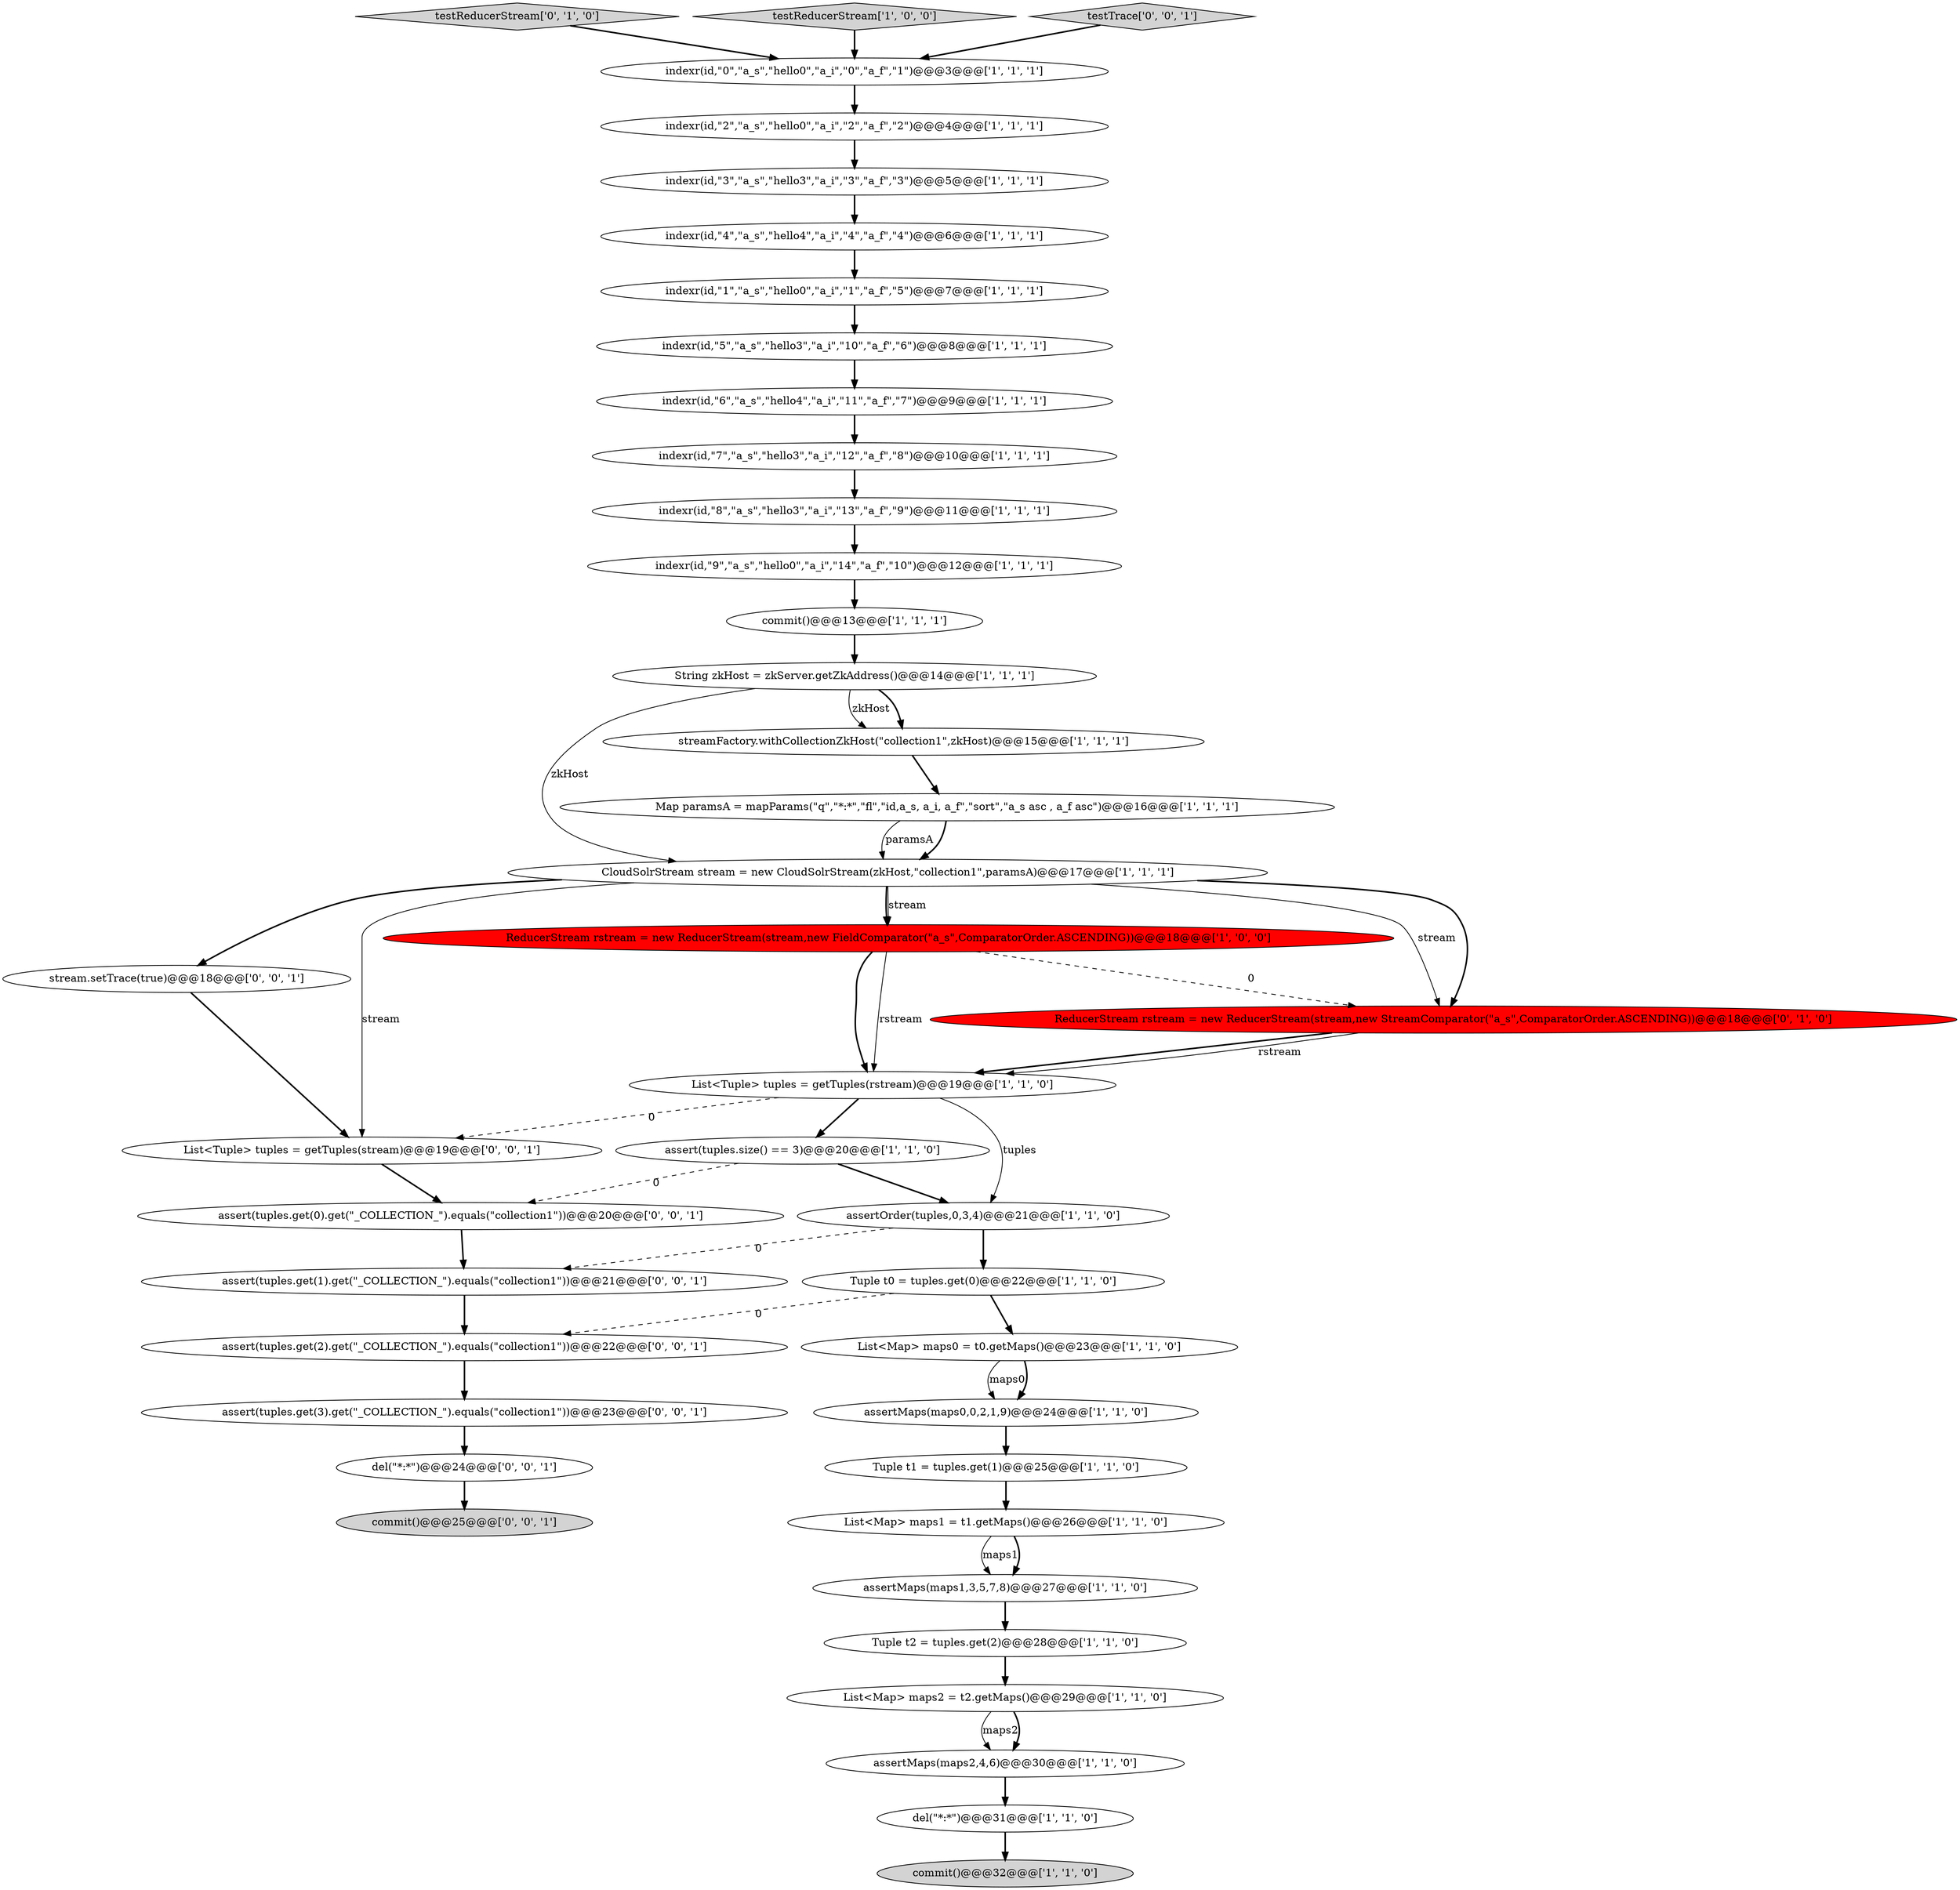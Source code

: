 digraph {
40 [style = filled, label = "del(\"*:*\")@@@24@@@['0', '0', '1']", fillcolor = white, shape = ellipse image = "AAA0AAABBB3BBB"];
11 [style = filled, label = "indexr(id,\"7\",\"a_s\",\"hello3\",\"a_i\",\"12\",\"a_f\",\"8\")@@@10@@@['1', '1', '1']", fillcolor = white, shape = ellipse image = "AAA0AAABBB1BBB"];
9 [style = filled, label = "indexr(id,\"5\",\"a_s\",\"hello3\",\"a_i\",\"10\",\"a_f\",\"6\")@@@8@@@['1', '1', '1']", fillcolor = white, shape = ellipse image = "AAA0AAABBB1BBB"];
8 [style = filled, label = "del(\"*:*\")@@@31@@@['1', '1', '0']", fillcolor = white, shape = ellipse image = "AAA0AAABBB1BBB"];
5 [style = filled, label = "indexr(id,\"1\",\"a_s\",\"hello0\",\"a_i\",\"1\",\"a_f\",\"5\")@@@7@@@['1', '1', '1']", fillcolor = white, shape = ellipse image = "AAA0AAABBB1BBB"];
13 [style = filled, label = "Tuple t2 = tuples.get(2)@@@28@@@['1', '1', '0']", fillcolor = white, shape = ellipse image = "AAA0AAABBB1BBB"];
23 [style = filled, label = "List<Map> maps0 = t0.getMaps()@@@23@@@['1', '1', '0']", fillcolor = white, shape = ellipse image = "AAA0AAABBB1BBB"];
30 [style = filled, label = "indexr(id,\"2\",\"a_s\",\"hello0\",\"a_i\",\"2\",\"a_f\",\"2\")@@@4@@@['1', '1', '1']", fillcolor = white, shape = ellipse image = "AAA0AAABBB1BBB"];
27 [style = filled, label = "assertMaps(maps1,3,5,7,8)@@@27@@@['1', '1', '0']", fillcolor = white, shape = ellipse image = "AAA0AAABBB1BBB"];
16 [style = filled, label = "Map paramsA = mapParams(\"q\",\"*:*\",\"fl\",\"id,a_s, a_i, a_f\",\"sort\",\"a_s asc , a_f asc\")@@@16@@@['1', '1', '1']", fillcolor = white, shape = ellipse image = "AAA0AAABBB1BBB"];
22 [style = filled, label = "assertMaps(maps2,4,6)@@@30@@@['1', '1', '0']", fillcolor = white, shape = ellipse image = "AAA0AAABBB1BBB"];
12 [style = filled, label = "String zkHost = zkServer.getZkAddress()@@@14@@@['1', '1', '1']", fillcolor = white, shape = ellipse image = "AAA0AAABBB1BBB"];
31 [style = filled, label = "testReducerStream['0', '1', '0']", fillcolor = lightgray, shape = diamond image = "AAA0AAABBB2BBB"];
32 [style = filled, label = "ReducerStream rstream = new ReducerStream(stream,new StreamComparator(\"a_s\",ComparatorOrder.ASCENDING))@@@18@@@['0', '1', '0']", fillcolor = red, shape = ellipse image = "AAA1AAABBB2BBB"];
37 [style = filled, label = "assert(tuples.get(0).get(\"_COLLECTION_\").equals(\"collection1\"))@@@20@@@['0', '0', '1']", fillcolor = white, shape = ellipse image = "AAA0AAABBB3BBB"];
39 [style = filled, label = "assert(tuples.get(2).get(\"_COLLECTION_\").equals(\"collection1\"))@@@22@@@['0', '0', '1']", fillcolor = white, shape = ellipse image = "AAA0AAABBB3BBB"];
4 [style = filled, label = "indexr(id,\"6\",\"a_s\",\"hello4\",\"a_i\",\"11\",\"a_f\",\"7\")@@@9@@@['1', '1', '1']", fillcolor = white, shape = ellipse image = "AAA0AAABBB1BBB"];
29 [style = filled, label = "List<Map> maps2 = t2.getMaps()@@@29@@@['1', '1', '0']", fillcolor = white, shape = ellipse image = "AAA0AAABBB1BBB"];
19 [style = filled, label = "assert(tuples.size() == 3)@@@20@@@['1', '1', '0']", fillcolor = white, shape = ellipse image = "AAA0AAABBB1BBB"];
6 [style = filled, label = "assertMaps(maps0,0,2,1,9)@@@24@@@['1', '1', '0']", fillcolor = white, shape = ellipse image = "AAA0AAABBB1BBB"];
20 [style = filled, label = "CloudSolrStream stream = new CloudSolrStream(zkHost,\"collection1\",paramsA)@@@17@@@['1', '1', '1']", fillcolor = white, shape = ellipse image = "AAA0AAABBB1BBB"];
41 [style = filled, label = "stream.setTrace(true)@@@18@@@['0', '0', '1']", fillcolor = white, shape = ellipse image = "AAA0AAABBB3BBB"];
0 [style = filled, label = "streamFactory.withCollectionZkHost(\"collection1\",zkHost)@@@15@@@['1', '1', '1']", fillcolor = white, shape = ellipse image = "AAA0AAABBB1BBB"];
2 [style = filled, label = "assertOrder(tuples,0,3,4)@@@21@@@['1', '1', '0']", fillcolor = white, shape = ellipse image = "AAA0AAABBB1BBB"];
7 [style = filled, label = "commit()@@@13@@@['1', '1', '1']", fillcolor = white, shape = ellipse image = "AAA0AAABBB1BBB"];
1 [style = filled, label = "ReducerStream rstream = new ReducerStream(stream,new FieldComparator(\"a_s\",ComparatorOrder.ASCENDING))@@@18@@@['1', '0', '0']", fillcolor = red, shape = ellipse image = "AAA1AAABBB1BBB"];
15 [style = filled, label = "testReducerStream['1', '0', '0']", fillcolor = lightgray, shape = diamond image = "AAA0AAABBB1BBB"];
21 [style = filled, label = "List<Tuple> tuples = getTuples(rstream)@@@19@@@['1', '1', '0']", fillcolor = white, shape = ellipse image = "AAA0AAABBB1BBB"];
28 [style = filled, label = "commit()@@@32@@@['1', '1', '0']", fillcolor = lightgray, shape = ellipse image = "AAA0AAABBB1BBB"];
14 [style = filled, label = "List<Map> maps1 = t1.getMaps()@@@26@@@['1', '1', '0']", fillcolor = white, shape = ellipse image = "AAA0AAABBB1BBB"];
35 [style = filled, label = "List<Tuple> tuples = getTuples(stream)@@@19@@@['0', '0', '1']", fillcolor = white, shape = ellipse image = "AAA0AAABBB3BBB"];
18 [style = filled, label = "indexr(id,\"0\",\"a_s\",\"hello0\",\"a_i\",\"0\",\"a_f\",\"1\")@@@3@@@['1', '1', '1']", fillcolor = white, shape = ellipse image = "AAA0AAABBB1BBB"];
33 [style = filled, label = "commit()@@@25@@@['0', '0', '1']", fillcolor = lightgray, shape = ellipse image = "AAA0AAABBB3BBB"];
3 [style = filled, label = "indexr(id,\"9\",\"a_s\",\"hello0\",\"a_i\",\"14\",\"a_f\",\"10\")@@@12@@@['1', '1', '1']", fillcolor = white, shape = ellipse image = "AAA0AAABBB1BBB"];
10 [style = filled, label = "indexr(id,\"4\",\"a_s\",\"hello4\",\"a_i\",\"4\",\"a_f\",\"4\")@@@6@@@['1', '1', '1']", fillcolor = white, shape = ellipse image = "AAA0AAABBB1BBB"];
36 [style = filled, label = "assert(tuples.get(1).get(\"_COLLECTION_\").equals(\"collection1\"))@@@21@@@['0', '0', '1']", fillcolor = white, shape = ellipse image = "AAA0AAABBB3BBB"];
17 [style = filled, label = "Tuple t1 = tuples.get(1)@@@25@@@['1', '1', '0']", fillcolor = white, shape = ellipse image = "AAA0AAABBB1BBB"];
26 [style = filled, label = "Tuple t0 = tuples.get(0)@@@22@@@['1', '1', '0']", fillcolor = white, shape = ellipse image = "AAA0AAABBB1BBB"];
38 [style = filled, label = "testTrace['0', '0', '1']", fillcolor = lightgray, shape = diamond image = "AAA0AAABBB3BBB"];
34 [style = filled, label = "assert(tuples.get(3).get(\"_COLLECTION_\").equals(\"collection1\"))@@@23@@@['0', '0', '1']", fillcolor = white, shape = ellipse image = "AAA0AAABBB3BBB"];
25 [style = filled, label = "indexr(id,\"3\",\"a_s\",\"hello3\",\"a_i\",\"3\",\"a_f\",\"3\")@@@5@@@['1', '1', '1']", fillcolor = white, shape = ellipse image = "AAA0AAABBB1BBB"];
24 [style = filled, label = "indexr(id,\"8\",\"a_s\",\"hello3\",\"a_i\",\"13\",\"a_f\",\"9\")@@@11@@@['1', '1', '1']", fillcolor = white, shape = ellipse image = "AAA0AAABBB1BBB"];
6->17 [style = bold, label=""];
27->13 [style = bold, label=""];
8->28 [style = bold, label=""];
0->16 [style = bold, label=""];
2->26 [style = bold, label=""];
32->21 [style = bold, label=""];
37->36 [style = bold, label=""];
5->9 [style = bold, label=""];
21->19 [style = bold, label=""];
34->40 [style = bold, label=""];
7->12 [style = bold, label=""];
14->27 [style = solid, label="maps1"];
39->34 [style = bold, label=""];
9->4 [style = bold, label=""];
18->30 [style = bold, label=""];
20->32 [style = bold, label=""];
30->25 [style = bold, label=""];
31->18 [style = bold, label=""];
19->2 [style = bold, label=""];
20->1 [style = bold, label=""];
1->32 [style = dashed, label="0"];
11->24 [style = bold, label=""];
12->0 [style = bold, label=""];
15->18 [style = bold, label=""];
21->2 [style = solid, label="tuples"];
36->39 [style = bold, label=""];
22->8 [style = bold, label=""];
12->0 [style = solid, label="zkHost"];
26->39 [style = dashed, label="0"];
13->29 [style = bold, label=""];
40->33 [style = bold, label=""];
38->18 [style = bold, label=""];
20->41 [style = bold, label=""];
29->22 [style = solid, label="maps2"];
10->5 [style = bold, label=""];
2->36 [style = dashed, label="0"];
3->7 [style = bold, label=""];
35->37 [style = bold, label=""];
17->14 [style = bold, label=""];
23->6 [style = solid, label="maps0"];
1->21 [style = bold, label=""];
23->6 [style = bold, label=""];
26->23 [style = bold, label=""];
1->21 [style = solid, label="rstream"];
25->10 [style = bold, label=""];
14->27 [style = bold, label=""];
21->35 [style = dashed, label="0"];
29->22 [style = bold, label=""];
32->21 [style = solid, label="rstream"];
4->11 [style = bold, label=""];
16->20 [style = bold, label=""];
20->35 [style = solid, label="stream"];
19->37 [style = dashed, label="0"];
24->3 [style = bold, label=""];
20->32 [style = solid, label="stream"];
12->20 [style = solid, label="zkHost"];
16->20 [style = solid, label="paramsA"];
20->1 [style = solid, label="stream"];
41->35 [style = bold, label=""];
}
